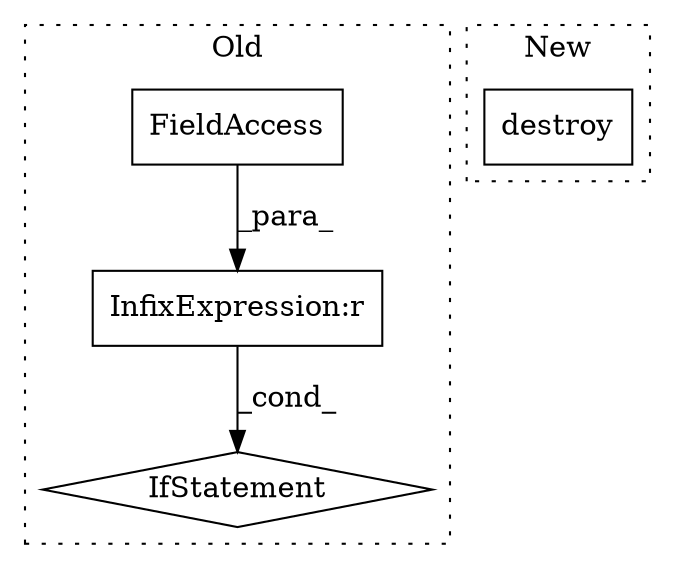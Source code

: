 digraph G {
subgraph cluster0 {
1 [label="IfStatement" a="25" s="4307,4332" l="4,2" shape="diamond"];
3 [label="InfixExpression:r" a="27" s="4320" l="4" shape="box"];
4 [label="FieldAccess" a="22" s="4311" l="9" shape="box"];
label = "Old";
style="dotted";
}
subgraph cluster1 {
2 [label="destroy" a="32" s="4266" l="9" shape="box"];
label = "New";
style="dotted";
}
3 -> 1 [label="_cond_"];
4 -> 3 [label="_para_"];
}